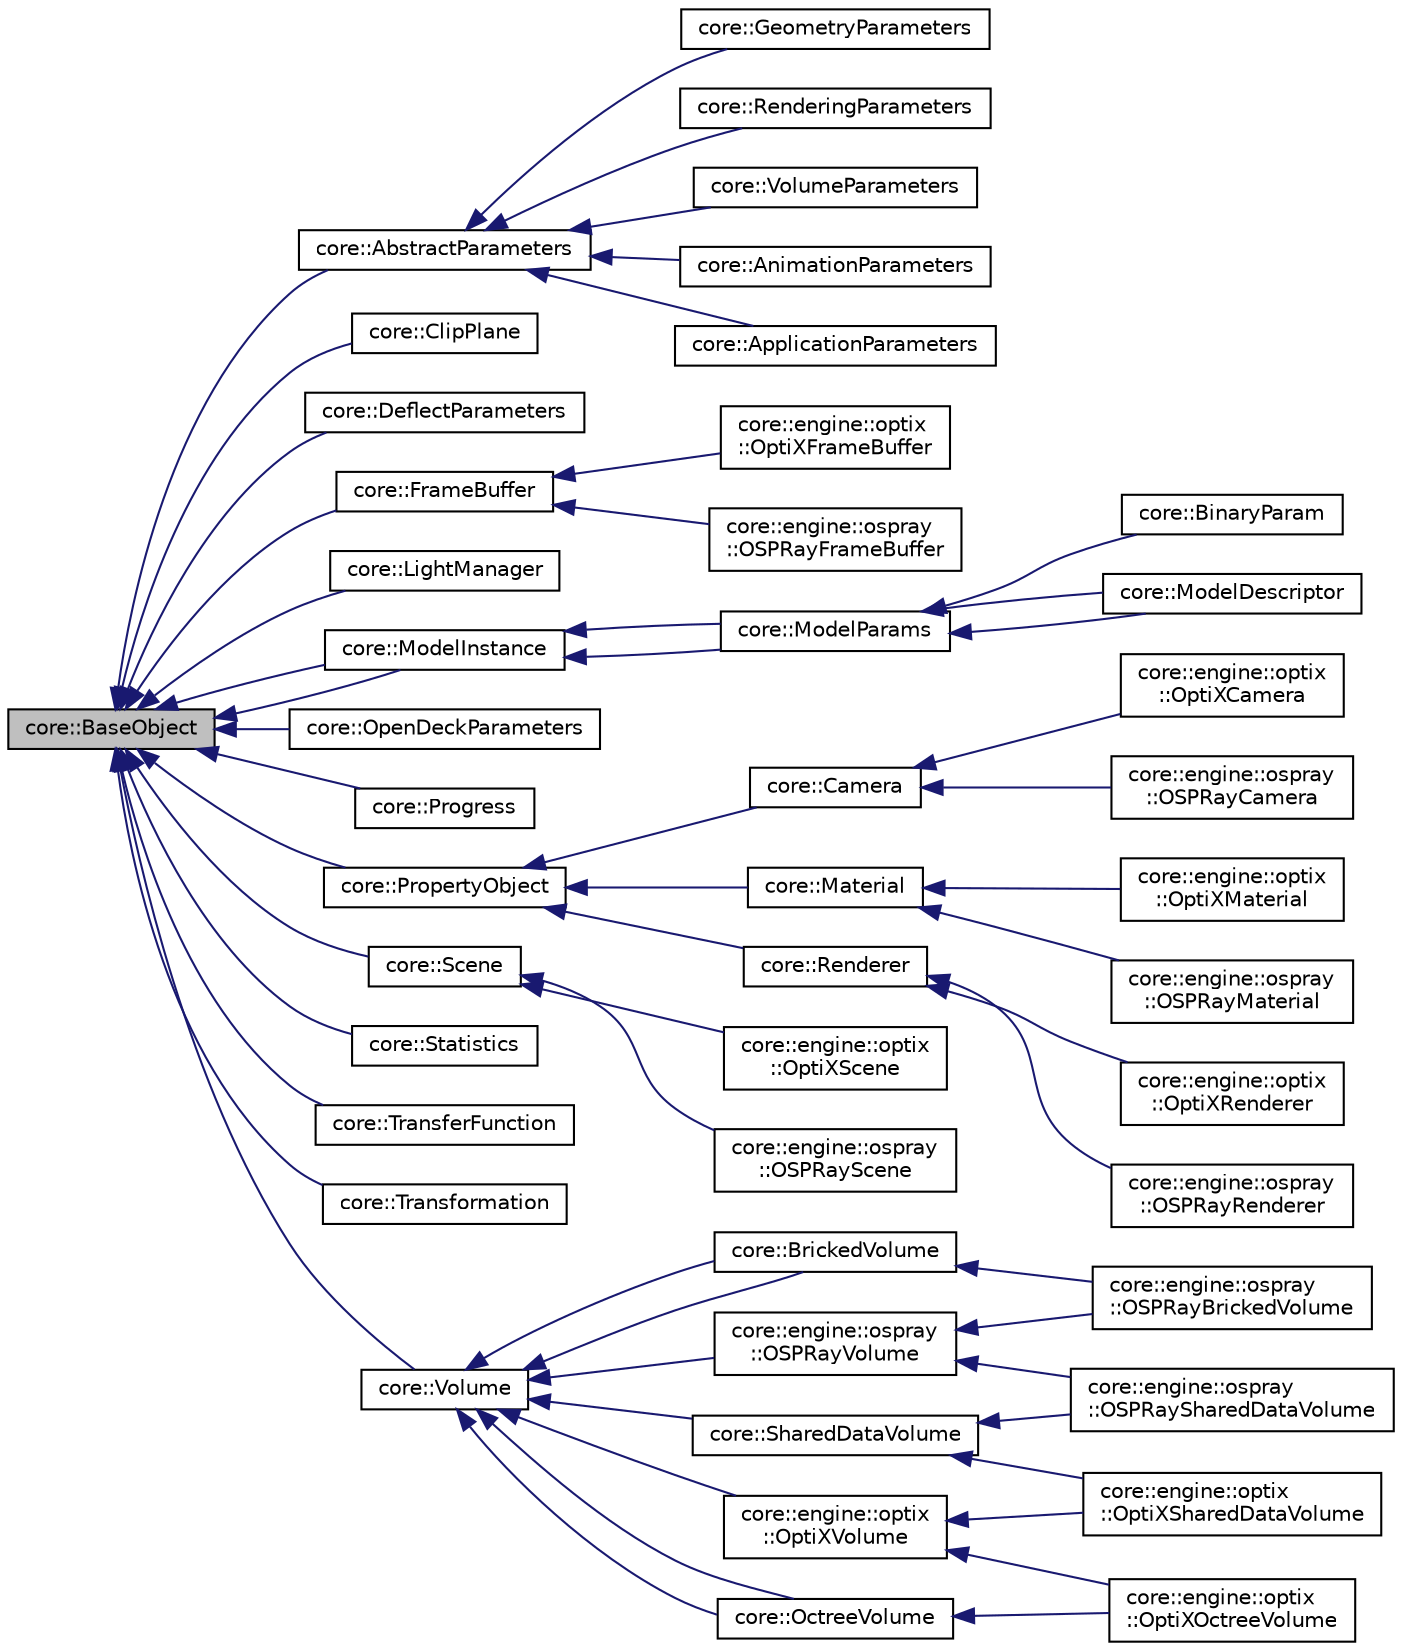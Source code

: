 digraph "core::BaseObject"
{
 // LATEX_PDF_SIZE
  edge [fontname="Helvetica",fontsize="10",labelfontname="Helvetica",labelfontsize="10"];
  node [fontname="Helvetica",fontsize="10",shape=record];
  rankdir="LR";
  Node1 [label="core::BaseObject",height=0.2,width=0.4,color="black", fillcolor="grey75", style="filled", fontcolor="black",tooltip=" "];
  Node1 -> Node2 [dir="back",color="midnightblue",fontsize="10",style="solid",fontname="Helvetica"];
  Node2 [label="core::AbstractParameters",height=0.2,width=0.4,color="black", fillcolor="white", style="filled",URL="$da/dda/classcore_1_1AbstractParameters.html",tooltip=" "];
  Node2 -> Node3 [dir="back",color="midnightblue",fontsize="10",style="solid",fontname="Helvetica"];
  Node3 [label="core::AnimationParameters",height=0.2,width=0.4,color="black", fillcolor="white", style="filled",URL="$d4/dfb/classcore_1_1AnimationParameters.html",tooltip=" "];
  Node2 -> Node4 [dir="back",color="midnightblue",fontsize="10",style="solid",fontname="Helvetica"];
  Node4 [label="core::ApplicationParameters",height=0.2,width=0.4,color="black", fillcolor="white", style="filled",URL="$d2/db2/classcore_1_1ApplicationParameters.html",tooltip=" "];
  Node2 -> Node5 [dir="back",color="midnightblue",fontsize="10",style="solid",fontname="Helvetica"];
  Node5 [label="core::GeometryParameters",height=0.2,width=0.4,color="black", fillcolor="white", style="filled",URL="$d8/d43/classcore_1_1GeometryParameters.html",tooltip=" "];
  Node2 -> Node6 [dir="back",color="midnightblue",fontsize="10",style="solid",fontname="Helvetica"];
  Node6 [label="core::RenderingParameters",height=0.2,width=0.4,color="black", fillcolor="white", style="filled",URL="$d4/d34/classcore_1_1RenderingParameters.html",tooltip=" "];
  Node2 -> Node7 [dir="back",color="midnightblue",fontsize="10",style="solid",fontname="Helvetica"];
  Node7 [label="core::VolumeParameters",height=0.2,width=0.4,color="black", fillcolor="white", style="filled",URL="$df/da5/classcore_1_1VolumeParameters.html",tooltip=" "];
  Node1 -> Node8 [dir="back",color="midnightblue",fontsize="10",style="solid",fontname="Helvetica"];
  Node8 [label="core::ClipPlane",height=0.2,width=0.4,color="black", fillcolor="white", style="filled",URL="$d2/d26/classcore_1_1ClipPlane.html",tooltip=" "];
  Node1 -> Node9 [dir="back",color="midnightblue",fontsize="10",style="solid",fontname="Helvetica"];
  Node9 [label="core::DeflectParameters",height=0.2,width=0.4,color="black", fillcolor="white", style="filled",URL="$d0/de8/classcore_1_1DeflectParameters.html",tooltip=" "];
  Node1 -> Node10 [dir="back",color="midnightblue",fontsize="10",style="solid",fontname="Helvetica"];
  Node10 [label="core::FrameBuffer",height=0.2,width=0.4,color="black", fillcolor="white", style="filled",URL="$db/ddf/classcore_1_1FrameBuffer.html",tooltip="This class represents a frame buffer for an engine specific code. It provides an API for utilizing an..."];
  Node10 -> Node11 [dir="back",color="midnightblue",fontsize="10",style="solid",fontname="Helvetica"];
  Node11 [label="core::engine::optix\l::OptiXFrameBuffer",height=0.2,width=0.4,color="black", fillcolor="white", style="filled",URL="$d4/dc0/classcore_1_1engine_1_1optix_1_1OptiXFrameBuffer.html",tooltip=" "];
  Node10 -> Node12 [dir="back",color="midnightblue",fontsize="10",style="solid",fontname="Helvetica"];
  Node12 [label="core::engine::ospray\l::OSPRayFrameBuffer",height=0.2,width=0.4,color="black", fillcolor="white", style="filled",URL="$db/d69/classcore_1_1engine_1_1ospray_1_1OSPRayFrameBuffer.html",tooltip=" "];
  Node1 -> Node13 [dir="back",color="midnightblue",fontsize="10",style="solid",fontname="Helvetica"];
  Node13 [label="core::LightManager",height=0.2,width=0.4,color="black", fillcolor="white", style="filled",URL="$d0/dc8/classcore_1_1LightManager.html",tooltip="Manages light sources in a scene."];
  Node1 -> Node14 [dir="back",color="midnightblue",fontsize="10",style="solid",fontname="Helvetica"];
  Node14 [label="core::ModelInstance",height=0.2,width=0.4,color="black", fillcolor="white", style="filled",URL="$d9/d63/classcore_1_1ModelInstance.html",tooltip="A class representing an instance of a 3D model."];
  Node14 -> Node15 [dir="back",color="midnightblue",fontsize="10",style="solid",fontname="Helvetica"];
  Node15 [label="core::ModelParams",height=0.2,width=0.4,color="black", fillcolor="white", style="filled",URL="$d1/df6/classcore_1_1ModelParams.html",tooltip="The ModelParams class represents the parameters needed for initializing a model instance."];
  Node15 -> Node16 [dir="back",color="midnightblue",fontsize="10",style="solid",fontname="Helvetica"];
  Node16 [label="core::BinaryParam",height=0.2,width=0.4,color="black", fillcolor="white", style="filled",URL="$d4/d24/structcore_1_1BinaryParam.html",tooltip=" "];
  Node15 -> Node17 [dir="back",color="midnightblue",fontsize="10",style="solid",fontname="Helvetica"];
  Node17 [label="core::ModelDescriptor",height=0.2,width=0.4,color="black", fillcolor="white", style="filled",URL="$dc/d7f/classcore_1_1ModelDescriptor.html",tooltip="The ModelDescriptor struct defines the metadata attached to a model.Model descriptor are exposed via ..."];
  Node15 -> Node17 [dir="back",color="midnightblue",fontsize="10",style="solid",fontname="Helvetica"];
  Node14 -> Node15 [dir="back",color="midnightblue",fontsize="10",style="solid",fontname="Helvetica"];
  Node1 -> Node14 [dir="back",color="midnightblue",fontsize="10",style="solid",fontname="Helvetica"];
  Node1 -> Node18 [dir="back",color="midnightblue",fontsize="10",style="solid",fontname="Helvetica"];
  Node18 [label="core::OpenDeckParameters",height=0.2,width=0.4,color="black", fillcolor="white", style="filled",URL="$de/dfc/classcore_1_1OpenDeckParameters.html",tooltip=" "];
  Node1 -> Node19 [dir="back",color="midnightblue",fontsize="10",style="solid",fontname="Helvetica"];
  Node19 [label="core::Progress",height=0.2,width=0.4,color="black", fillcolor="white", style="filled",URL="$dc/d0d/classcore_1_1Progress.html",tooltip=" "];
  Node1 -> Node20 [dir="back",color="midnightblue",fontsize="10",style="solid",fontname="Helvetica"];
  Node20 [label="core::PropertyObject",height=0.2,width=0.4,color="black", fillcolor="white", style="filled",URL="$d7/d67/classcore_1_1PropertyObject.html",tooltip=" "];
  Node20 -> Node21 [dir="back",color="midnightblue",fontsize="10",style="solid",fontname="Helvetica"];
  Node21 [label="core::Camera",height=0.2,width=0.4,color="black", fillcolor="white", style="filled",URL="$d6/da7/classcore_1_1Camera.html",tooltip="The Camera class is an abstract interface for a camera in a 3D graphics application...."];
  Node21 -> Node22 [dir="back",color="midnightblue",fontsize="10",style="solid",fontname="Helvetica"];
  Node22 [label="core::engine::optix\l::OptiXCamera",height=0.2,width=0.4,color="black", fillcolor="white", style="filled",URL="$d4/d9d/classcore_1_1engine_1_1optix_1_1OptiXCamera.html",tooltip=" "];
  Node21 -> Node23 [dir="back",color="midnightblue",fontsize="10",style="solid",fontname="Helvetica"];
  Node23 [label="core::engine::ospray\l::OSPRayCamera",height=0.2,width=0.4,color="black", fillcolor="white", style="filled",URL="$dc/d0e/classcore_1_1engine_1_1ospray_1_1OSPRayCamera.html",tooltip=" "];
  Node20 -> Node24 [dir="back",color="midnightblue",fontsize="10",style="solid",fontname="Helvetica"];
  Node24 [label="core::Material",height=0.2,width=0.4,color="black", fillcolor="white", style="filled",URL="$d3/d69/classcore_1_1Material.html",tooltip="The class that represents the material object. This class is derived from PropertyObject and provides..."];
  Node24 -> Node25 [dir="back",color="midnightblue",fontsize="10",style="solid",fontname="Helvetica"];
  Node25 [label="core::engine::optix\l::OptiXMaterial",height=0.2,width=0.4,color="black", fillcolor="white", style="filled",URL="$dd/dff/classcore_1_1engine_1_1optix_1_1OptiXMaterial.html",tooltip=" "];
  Node24 -> Node26 [dir="back",color="midnightblue",fontsize="10",style="solid",fontname="Helvetica"];
  Node26 [label="core::engine::ospray\l::OSPRayMaterial",height=0.2,width=0.4,color="black", fillcolor="white", style="filled",URL="$d7/dda/classcore_1_1engine_1_1ospray_1_1OSPRayMaterial.html",tooltip=" "];
  Node20 -> Node27 [dir="back",color="midnightblue",fontsize="10",style="solid",fontname="Helvetica"];
  Node27 [label="core::Renderer",height=0.2,width=0.4,color="black", fillcolor="white", style="filled",URL="$dd/d5b/classcore_1_1Renderer.html",tooltip="Renderer class inherits from PropertyObject class The Renderer class has methods to render a FrameBuf..."];
  Node27 -> Node28 [dir="back",color="midnightblue",fontsize="10",style="solid",fontname="Helvetica"];
  Node28 [label="core::engine::optix\l::OptiXRenderer",height=0.2,width=0.4,color="black", fillcolor="white", style="filled",URL="$d5/dd9/classcore_1_1engine_1_1optix_1_1OptiXRenderer.html",tooltip=" "];
  Node27 -> Node29 [dir="back",color="midnightblue",fontsize="10",style="solid",fontname="Helvetica"];
  Node29 [label="core::engine::ospray\l::OSPRayRenderer",height=0.2,width=0.4,color="black", fillcolor="white", style="filled",URL="$d2/dbb/classcore_1_1engine_1_1ospray_1_1OSPRayRenderer.html",tooltip=" "];
  Node1 -> Node30 [dir="back",color="midnightblue",fontsize="10",style="solid",fontname="Helvetica"];
  Node30 [label="core::Scene",height=0.2,width=0.4,color="black", fillcolor="white", style="filled",URL="$d5/d76/classcore_1_1Scene.html",tooltip="Scene object This object contains collections of geometries, materials and light sources that are use..."];
  Node30 -> Node31 [dir="back",color="midnightblue",fontsize="10",style="solid",fontname="Helvetica"];
  Node31 [label="core::engine::optix\l::OptiXScene",height=0.2,width=0.4,color="black", fillcolor="white", style="filled",URL="$da/dc3/classcore_1_1engine_1_1optix_1_1OptiXScene.html",tooltip=" "];
  Node30 -> Node32 [dir="back",color="midnightblue",fontsize="10",style="solid",fontname="Helvetica"];
  Node32 [label="core::engine::ospray\l::OSPRayScene",height=0.2,width=0.4,color="black", fillcolor="white", style="filled",URL="$d6/da6/classcore_1_1engine_1_1ospray_1_1OSPRayScene.html",tooltip=" "];
  Node1 -> Node33 [dir="back",color="midnightblue",fontsize="10",style="solid",fontname="Helvetica"];
  Node33 [label="core::Statistics",height=0.2,width=0.4,color="black", fillcolor="white", style="filled",URL="$d6/d7e/classcore_1_1Statistics.html",tooltip=" "];
  Node1 -> Node34 [dir="back",color="midnightblue",fontsize="10",style="solid",fontname="Helvetica"];
  Node34 [label="core::TransferFunction",height=0.2,width=0.4,color="black", fillcolor="white", style="filled",URL="$d3/ded/classcore_1_1TransferFunction.html",tooltip=" "];
  Node1 -> Node35 [dir="back",color="midnightblue",fontsize="10",style="solid",fontname="Helvetica"];
  Node35 [label="core::Transformation",height=0.2,width=0.4,color="black", fillcolor="white", style="filled",URL="$d0/dcd/classcore_1_1Transformation.html",tooltip="Defines the translation, rotation and scale parameters to be applied to a scene asset."];
  Node1 -> Node36 [dir="back",color="midnightblue",fontsize="10",style="solid",fontname="Helvetica"];
  Node36 [label="core::Volume",height=0.2,width=0.4,color="black", fillcolor="white", style="filled",URL="$d9/d2b/classcore_1_1Volume.html",tooltip="A base class for volumes."];
  Node36 -> Node37 [dir="back",color="midnightblue",fontsize="10",style="solid",fontname="Helvetica"];
  Node37 [label="core::BrickedVolume",height=0.2,width=0.4,color="black", fillcolor="white", style="filled",URL="$db/de9/classcore_1_1BrickedVolume.html",tooltip="A volume type where the voxels are copied for each added brick."];
  Node37 -> Node38 [dir="back",color="midnightblue",fontsize="10",style="solid",fontname="Helvetica"];
  Node38 [label="core::engine::ospray\l::OSPRayBrickedVolume",height=0.2,width=0.4,color="black", fillcolor="white", style="filled",URL="$d0/d17/classcore_1_1engine_1_1ospray_1_1OSPRayBrickedVolume.html",tooltip=" "];
  Node36 -> Node37 [dir="back",color="midnightblue",fontsize="10",style="solid",fontname="Helvetica"];
  Node36 -> Node39 [dir="back",color="midnightblue",fontsize="10",style="solid",fontname="Helvetica"];
  Node39 [label="core::OctreeVolume",height=0.2,width=0.4,color="black", fillcolor="white", style="filled",URL="$dc/d87/classcore_1_1OctreeVolume.html",tooltip="A volume type where the voxels are computed in real-time using a pre-loaded Octree structure of event..."];
  Node39 -> Node40 [dir="back",color="midnightblue",fontsize="10",style="solid",fontname="Helvetica"];
  Node40 [label="core::engine::optix\l::OptiXOctreeVolume",height=0.2,width=0.4,color="black", fillcolor="white", style="filled",URL="$d9/dcc/classcore_1_1engine_1_1optix_1_1OptiXOctreeVolume.html",tooltip=" "];
  Node36 -> Node39 [dir="back",color="midnightblue",fontsize="10",style="solid",fontname="Helvetica"];
  Node36 -> Node41 [dir="back",color="midnightblue",fontsize="10",style="solid",fontname="Helvetica"];
  Node41 [label="core::SharedDataVolume",height=0.2,width=0.4,color="black", fillcolor="white", style="filled",URL="$df/df4/classcore_1_1SharedDataVolume.html",tooltip=" "];
  Node41 -> Node42 [dir="back",color="midnightblue",fontsize="10",style="solid",fontname="Helvetica"];
  Node42 [label="core::engine::optix\l::OptiXSharedDataVolume",height=0.2,width=0.4,color="black", fillcolor="white", style="filled",URL="$d1/da5/classcore_1_1engine_1_1optix_1_1OptiXSharedDataVolume.html",tooltip=" "];
  Node41 -> Node43 [dir="back",color="midnightblue",fontsize="10",style="solid",fontname="Helvetica"];
  Node43 [label="core::engine::ospray\l::OSPRaySharedDataVolume",height=0.2,width=0.4,color="black", fillcolor="white", style="filled",URL="$d9/dd2/classcore_1_1engine_1_1ospray_1_1OSPRaySharedDataVolume.html",tooltip=" "];
  Node36 -> Node44 [dir="back",color="midnightblue",fontsize="10",style="solid",fontname="Helvetica"];
  Node44 [label="core::engine::optix\l::OptiXVolume",height=0.2,width=0.4,color="black", fillcolor="white", style="filled",URL="$d1/db3/classcore_1_1engine_1_1optix_1_1OptiXVolume.html",tooltip=" "];
  Node44 -> Node40 [dir="back",color="midnightblue",fontsize="10",style="solid",fontname="Helvetica"];
  Node44 -> Node42 [dir="back",color="midnightblue",fontsize="10",style="solid",fontname="Helvetica"];
  Node36 -> Node45 [dir="back",color="midnightblue",fontsize="10",style="solid",fontname="Helvetica"];
  Node45 [label="core::engine::ospray\l::OSPRayVolume",height=0.2,width=0.4,color="black", fillcolor="white", style="filled",URL="$dd/d98/classcore_1_1engine_1_1ospray_1_1OSPRayVolume.html",tooltip=" "];
  Node45 -> Node38 [dir="back",color="midnightblue",fontsize="10",style="solid",fontname="Helvetica"];
  Node45 -> Node43 [dir="back",color="midnightblue",fontsize="10",style="solid",fontname="Helvetica"];
}
